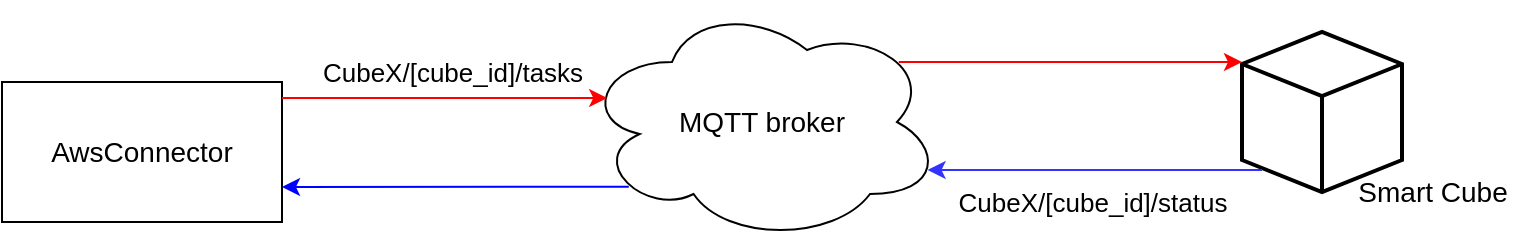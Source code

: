 <mxfile version="12.7.9" type="device"><diagram id="a_Aw5GHN3xoITleod5wY" name="Page-1"><mxGraphModel dx="1038" dy="553" grid="1" gridSize="10" guides="1" tooltips="1" connect="1" arrows="1" fold="1" page="1" pageScale="1" pageWidth="827" pageHeight="1169" math="0" shadow="0"><root><mxCell id="0"/><mxCell id="1" parent="0"/><mxCell id="VqoKo_VZjcdFYX7SNaLd-1" value="MQTT broker" style="ellipse;shape=cloud;whiteSpace=wrap;html=1;fontSize=14;" vertex="1" parent="1"><mxGeometry x="350" y="185" width="180" height="120" as="geometry"/></mxCell><mxCell id="VqoKo_VZjcdFYX7SNaLd-2" value="" style="html=1;verticalLabelPosition=bottom;align=center;labelBackgroundColor=#ffffff;verticalAlign=top;strokeWidth=2;strokeColor=#000000;shadow=0;dashed=0;shape=mxgraph.ios7.icons.cube;" vertex="1" parent="1"><mxGeometry x="680" y="200" width="80" height="80" as="geometry"/></mxCell><mxCell id="VqoKo_VZjcdFYX7SNaLd-3" value="AwsConnector" style="rounded=0;whiteSpace=wrap;html=1;fontSize=14;" vertex="1" parent="1"><mxGeometry x="60" y="225" width="140" height="70" as="geometry"/></mxCell><mxCell id="VqoKo_VZjcdFYX7SNaLd-7" value="" style="endArrow=classic;html=1;entryX=0.07;entryY=0.4;entryDx=0;entryDy=0;entryPerimeter=0;strokeColor=#FF0000;" edge="1" parent="1" target="VqoKo_VZjcdFYX7SNaLd-1"><mxGeometry width="50" height="50" relative="1" as="geometry"><mxPoint x="200" y="233" as="sourcePoint"/><mxPoint x="440" y="260" as="targetPoint"/></mxGeometry></mxCell><mxCell id="VqoKo_VZjcdFYX7SNaLd-8" value="" style="endArrow=none;html=1;exitX=0.96;exitY=0.7;exitDx=0;exitDy=0;exitPerimeter=0;startArrow=classic;startFill=1;endFill=0;jumpSize=6;strokeColor=#3333FF;" edge="1" parent="1" source="VqoKo_VZjcdFYX7SNaLd-1"><mxGeometry width="50" height="50" relative="1" as="geometry"><mxPoint x="390" y="310" as="sourcePoint"/><mxPoint x="690" y="269" as="targetPoint"/></mxGeometry></mxCell><mxCell id="VqoKo_VZjcdFYX7SNaLd-11" value="&lt;font style=&quot;font-size: 13px&quot;&gt;CubeX/[cube_id]/tasks&lt;/font&gt;" style="text;html=1;align=center;verticalAlign=middle;resizable=0;points=[];autosize=1;" vertex="1" parent="1"><mxGeometry x="210" y="210" width="150" height="20" as="geometry"/></mxCell><mxCell id="VqoKo_VZjcdFYX7SNaLd-12" value="&lt;font style=&quot;font-size: 13px&quot;&gt;CubeX/[cube_id]/status&lt;/font&gt;" style="text;html=1;align=center;verticalAlign=middle;resizable=0;points=[];autosize=1;fontSize=14;" vertex="1" parent="1"><mxGeometry x="530" y="275" width="150" height="20" as="geometry"/></mxCell><mxCell id="VqoKo_VZjcdFYX7SNaLd-14" value="" style="endArrow=classic;html=1;fontSize=14;exitX=0.13;exitY=0.77;exitDx=0;exitDy=0;exitPerimeter=0;entryX=1;entryY=0.75;entryDx=0;entryDy=0;strokeColor=#0000FF;" edge="1" parent="1" source="VqoKo_VZjcdFYX7SNaLd-1" target="VqoKo_VZjcdFYX7SNaLd-3"><mxGeometry width="50" height="50" relative="1" as="geometry"><mxPoint x="200" y="330" as="sourcePoint"/><mxPoint x="240" y="273" as="targetPoint"/></mxGeometry></mxCell><mxCell id="VqoKo_VZjcdFYX7SNaLd-17" value="" style="endArrow=classic;html=1;fontSize=14;exitX=0.88;exitY=0.25;exitDx=0;exitDy=0;exitPerimeter=0;strokeColor=#FF0000;" edge="1" parent="1" source="VqoKo_VZjcdFYX7SNaLd-1"><mxGeometry width="50" height="50" relative="1" as="geometry"><mxPoint x="430" y="310" as="sourcePoint"/><mxPoint x="680" y="215" as="targetPoint"/></mxGeometry></mxCell><mxCell id="VqoKo_VZjcdFYX7SNaLd-18" value="Smart Cube" style="text;html=1;align=center;verticalAlign=middle;resizable=0;points=[];autosize=1;fontSize=14;" vertex="1" parent="1"><mxGeometry x="730" y="270" width="90" height="20" as="geometry"/></mxCell></root></mxGraphModel></diagram></mxfile>